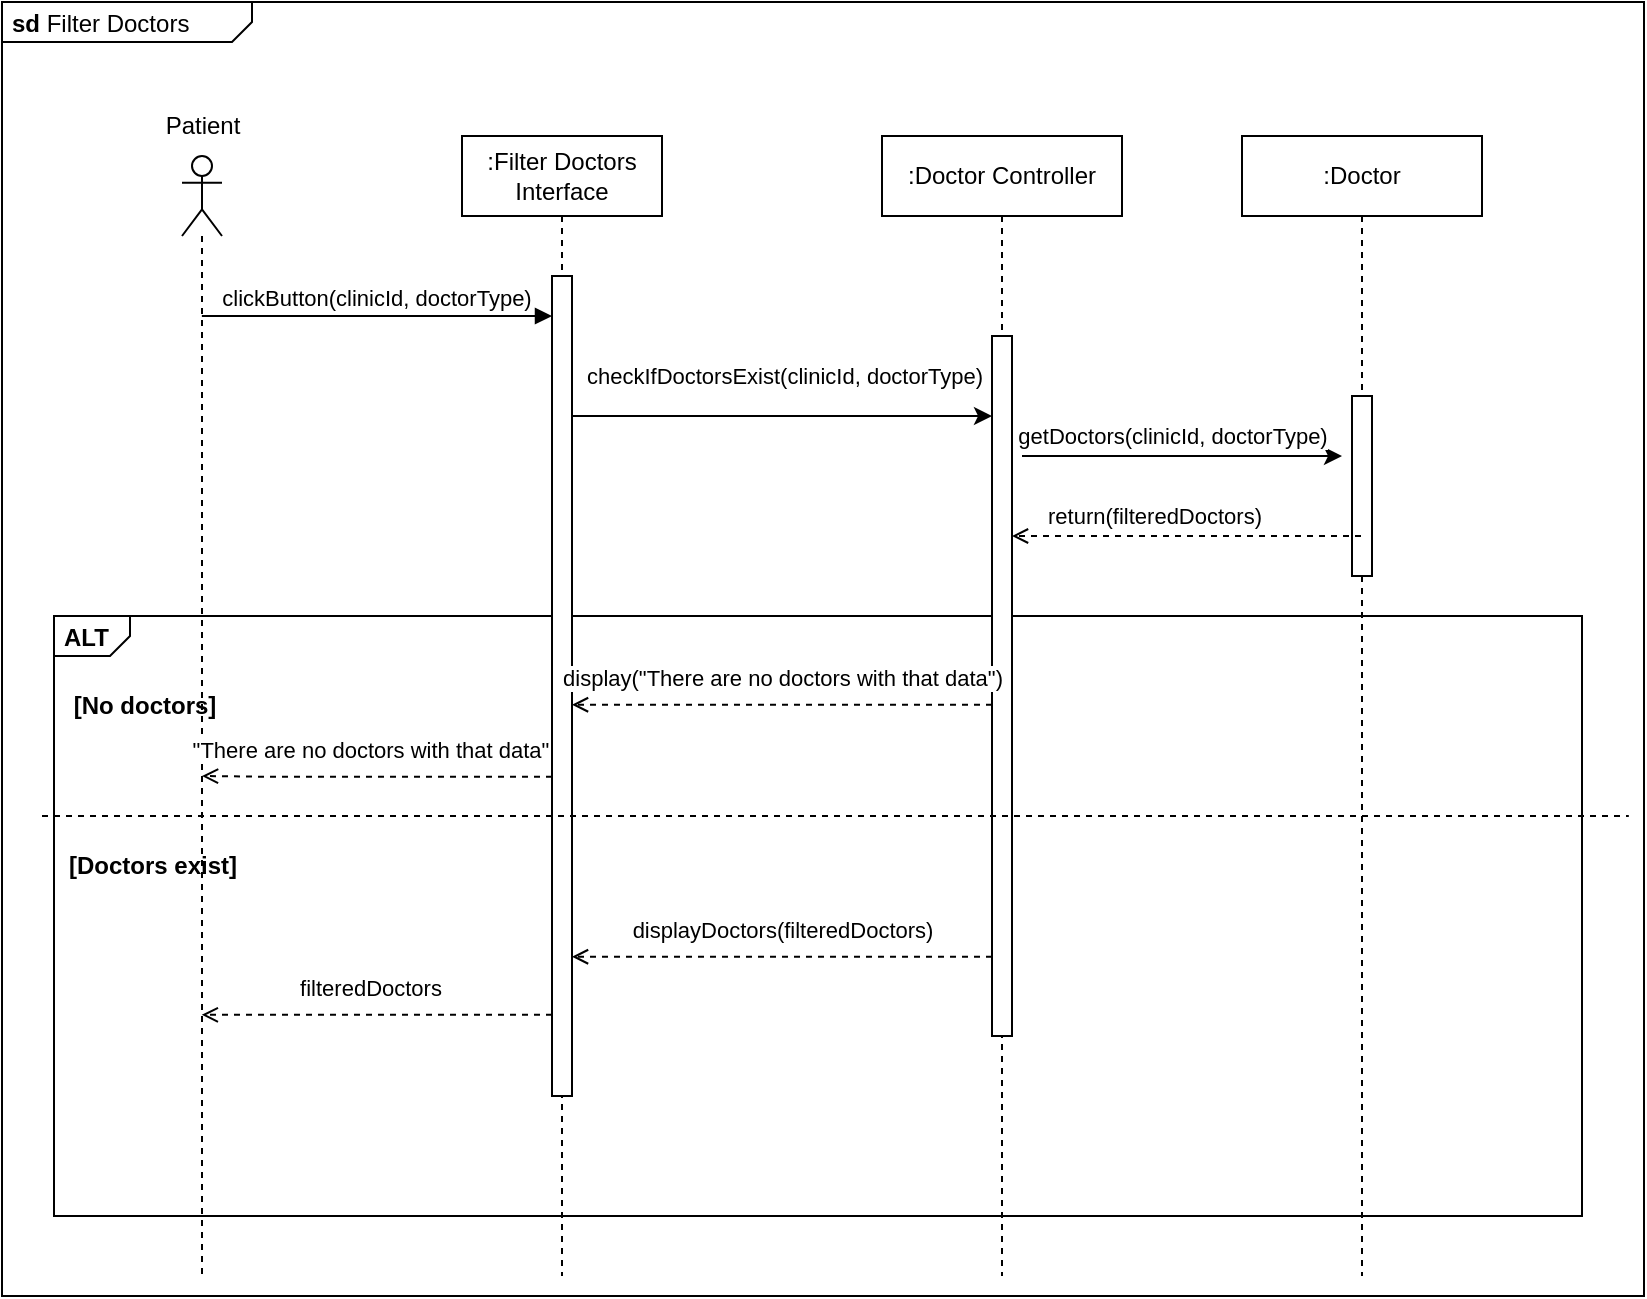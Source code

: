 <mxfile version="24.2.5" type="device">
  <diagram name="Page-1" id="2YBvvXClWsGukQMizWep">
    <mxGraphModel dx="1694" dy="1507" grid="1" gridSize="10" guides="1" tooltips="1" connect="1" arrows="1" fold="1" page="1" pageScale="1" pageWidth="850" pageHeight="1100" math="0" shadow="0">
      <root>
        <mxCell id="0" />
        <mxCell id="1" parent="0" />
        <mxCell id="rbSATHtXUijPxXdLN_w4-16" value="&lt;p style=&quot;margin:0px;margin-top:4px;margin-left:5px;text-align:left;&quot;&gt;&lt;b&gt;sd &lt;/b&gt;Filter Doctors&lt;span style=&quot;background-color: rgb(255, 255, 255); color: rgba(0, 0, 0, 0); font-family: monospace; font-size: 0px;&quot;&gt;%3CmxGraphModel%3E%3Croot%3E%3CmxCell%20id%3D%220%22%2F%3E%3CmxCell%20id%3D%221%22%20parent%3D%220%22%2F%3E%3CmxCell%20id%3D%222%22%20style%3D%22rounded%3D0%3BorthogonalLoop%3D1%3BjettySize%3Dauto%3Bhtml%3D1%3BendArrow%3Dopen%3BendFill%3D0%3Bdashed%3D1%3B%22%20edge%3D%221%22%20parent%3D%221%22%3E%3CmxGeometry%20relative%3D%221%22%20as%3D%22geometry%22%3E%3CmxPoint%20x%3D%22732%22%20y%3D%222593%22%20as%3D%22sourcePoint%22%2F%3E%3CArray%20as%3D%22points%22%3E%3CmxPoint%20x%3D%22585%22%20y%3D%222593%22%2F%3E%3C%2FArray%3E%3CmxPoint%20x%3D%22557%22%20y%3D%222593%22%20as%3D%22targetPoint%22%2F%3E%3C%2FmxGeometry%3E%3C%2FmxCell%3E%3CmxCell%20id%3D%223%22%20value%3D%22return(appointments)%22%20style%3D%22edgeLabel%3Bhtml%3D1%3Balign%3Dcenter%3BverticalAlign%3Dmiddle%3Bresizable%3D0%3Bpoints%3D%5B%5D%3B%22%20vertex%3D%221%22%20connectable%3D%220%22%20parent%3D%222%22%3E%3CmxGeometry%20x%3D%22-0.198%22%20y%3D%22-1%22%20relative%3D%221%22%20as%3D%22geometry%22%3E%3CmxPoint%20x%3D%22-34%22%20y%3D%22-9%22%20as%3D%22offset%22%2F%3E%3C%2FmxGeometry%3E%3C%2FmxCell%3E%3C%2Froot%3E%3C%2FmxGraphModel%3E&lt;/span&gt;&lt;/p&gt;" style="html=1;shape=mxgraph.sysml.package;overflow=fill;labelX=125.17;align=left;spacingLeft=5;verticalAlign=top;spacingTop=-3;" vertex="1" parent="1">
          <mxGeometry x="-770" y="-1007" width="821" height="647" as="geometry" />
        </mxCell>
        <mxCell id="rbSATHtXUijPxXdLN_w4-25" value="&lt;p style=&quot;margin:0px;margin-top:4px;margin-left:5px;text-align:left;&quot;&gt;&lt;b&gt;ALT&lt;/b&gt;&lt;/p&gt;" style="html=1;shape=mxgraph.sysml.package;overflow=fill;labelX=38.73;align=left;spacingLeft=5;verticalAlign=top;spacingTop=-3;" vertex="1" parent="1">
          <mxGeometry x="-744" y="-700" width="764" height="300" as="geometry" />
        </mxCell>
        <mxCell id="rbSATHtXUijPxXdLN_w4-2" value="" style="shape=umlLifeline;perimeter=lifelinePerimeter;whiteSpace=wrap;html=1;container=1;dropTarget=0;collapsible=0;recursiveResize=0;outlineConnect=0;portConstraint=eastwest;newEdgeStyle={&quot;curved&quot;:0,&quot;rounded&quot;:0};participant=umlActor;" vertex="1" parent="1">
          <mxGeometry x="-680" y="-930" width="20" height="560" as="geometry" />
        </mxCell>
        <mxCell id="rbSATHtXUijPxXdLN_w4-3" value="Patient" style="text;html=1;align=center;verticalAlign=middle;resizable=0;points=[];autosize=1;strokeColor=none;fillColor=none;" vertex="1" parent="1">
          <mxGeometry x="-700" y="-960" width="60" height="30" as="geometry" />
        </mxCell>
        <mxCell id="rbSATHtXUijPxXdLN_w4-4" value=":Filter Doctors Interface" style="shape=umlLifeline;perimeter=lifelinePerimeter;whiteSpace=wrap;html=1;container=1;dropTarget=0;collapsible=0;recursiveResize=0;outlineConnect=0;portConstraint=eastwest;newEdgeStyle={&quot;curved&quot;:0,&quot;rounded&quot;:0};" vertex="1" parent="1">
          <mxGeometry x="-540" y="-940" width="100" height="570" as="geometry" />
        </mxCell>
        <mxCell id="rbSATHtXUijPxXdLN_w4-5" value="" style="html=1;points=[[0,0,0,0,5],[0,1,0,0,-5],[1,0,0,0,5],[1,1,0,0,-5]];perimeter=orthogonalPerimeter;outlineConnect=0;targetShapes=umlLifeline;portConstraint=eastwest;newEdgeStyle={&quot;curved&quot;:0,&quot;rounded&quot;:0};" vertex="1" parent="rbSATHtXUijPxXdLN_w4-4">
          <mxGeometry x="45" y="70" width="10" height="410" as="geometry" />
        </mxCell>
        <mxCell id="rbSATHtXUijPxXdLN_w4-11" value=":Doctor Controller" style="shape=umlLifeline;perimeter=lifelinePerimeter;whiteSpace=wrap;html=1;container=1;dropTarget=0;collapsible=0;recursiveResize=0;outlineConnect=0;portConstraint=eastwest;newEdgeStyle={&quot;curved&quot;:0,&quot;rounded&quot;:0};" vertex="1" parent="1">
          <mxGeometry x="-330" y="-940" width="120" height="570" as="geometry" />
        </mxCell>
        <mxCell id="rbSATHtXUijPxXdLN_w4-7" value="" style="html=1;points=[[0,0,0,0,5],[0,1,0,0,-5],[1,0,0,0,5],[1,1,0,0,-5]];perimeter=orthogonalPerimeter;outlineConnect=0;targetShapes=umlLifeline;portConstraint=eastwest;newEdgeStyle={&quot;curved&quot;:0,&quot;rounded&quot;:0};" vertex="1" parent="rbSATHtXUijPxXdLN_w4-11">
          <mxGeometry x="55" y="100" width="10" height="350" as="geometry" />
        </mxCell>
        <mxCell id="rbSATHtXUijPxXdLN_w4-12" value=":Doctor" style="shape=umlLifeline;perimeter=lifelinePerimeter;whiteSpace=wrap;html=1;container=1;dropTarget=0;collapsible=0;recursiveResize=0;outlineConnect=0;portConstraint=eastwest;newEdgeStyle={&quot;curved&quot;:0,&quot;rounded&quot;:0};" vertex="1" parent="1">
          <mxGeometry x="-150" y="-940" width="120" height="570" as="geometry" />
        </mxCell>
        <mxCell id="rbSATHtXUijPxXdLN_w4-19" value="" style="html=1;points=[[0,0,0,0,5],[0,1,0,0,-5],[1,0,0,0,5],[1,1,0,0,-5]];perimeter=orthogonalPerimeter;outlineConnect=0;targetShapes=umlLifeline;portConstraint=eastwest;newEdgeStyle={&quot;curved&quot;:0,&quot;rounded&quot;:0};" vertex="1" parent="rbSATHtXUijPxXdLN_w4-12">
          <mxGeometry x="55" y="130" width="10" height="90" as="geometry" />
        </mxCell>
        <mxCell id="rbSATHtXUijPxXdLN_w4-14" value="clickButton(clinicId, doctorType)" style="html=1;verticalAlign=bottom;endArrow=block;curved=0;rounded=0;" edge="1" parent="1">
          <mxGeometry x="0.001" width="80" relative="1" as="geometry">
            <mxPoint x="-670.071" y="-850" as="sourcePoint" />
            <mxPoint x="-495" y="-850" as="targetPoint" />
            <mxPoint as="offset" />
          </mxGeometry>
        </mxCell>
        <mxCell id="rbSATHtXUijPxXdLN_w4-15" value="" style="endArrow=classic;html=1;rounded=0;" edge="1" parent="1" target="rbSATHtXUijPxXdLN_w4-7">
          <mxGeometry width="50" height="50" relative="1" as="geometry">
            <mxPoint x="-485" y="-800" as="sourcePoint" />
            <mxPoint x="-335" y="-800" as="targetPoint" />
          </mxGeometry>
        </mxCell>
        <mxCell id="rbSATHtXUijPxXdLN_w4-17" value="checkIfDoctorsExist(clinicId, doctorType)" style="edgeLabel;html=1;align=center;verticalAlign=middle;resizable=0;points=[];" vertex="1" connectable="0" parent="rbSATHtXUijPxXdLN_w4-15">
          <mxGeometry x="0.147" y="-1" relative="1" as="geometry">
            <mxPoint x="-15" y="-21" as="offset" />
          </mxGeometry>
        </mxCell>
        <mxCell id="rbSATHtXUijPxXdLN_w4-20" value="" style="endArrow=classic;html=1;rounded=0;" edge="1" parent="1">
          <mxGeometry width="50" height="50" relative="1" as="geometry">
            <mxPoint x="-260" y="-780" as="sourcePoint" />
            <mxPoint x="-100" y="-780" as="targetPoint" />
          </mxGeometry>
        </mxCell>
        <mxCell id="rbSATHtXUijPxXdLN_w4-21" value="getDoctors(clinicId, doctorType)" style="edgeLabel;html=1;align=center;verticalAlign=middle;resizable=0;points=[];" vertex="1" connectable="0" parent="rbSATHtXUijPxXdLN_w4-20">
          <mxGeometry x="0.166" y="-3" relative="1" as="geometry">
            <mxPoint x="-19" y="-13" as="offset" />
          </mxGeometry>
        </mxCell>
        <mxCell id="rbSATHtXUijPxXdLN_w4-22" style="rounded=0;orthogonalLoop=1;jettySize=auto;html=1;endArrow=open;endFill=0;dashed=1;" edge="1" parent="1" source="rbSATHtXUijPxXdLN_w4-12">
          <mxGeometry relative="1" as="geometry">
            <mxPoint x="-90" y="-740" as="sourcePoint" />
            <Array as="points">
              <mxPoint x="-237" y="-740" />
            </Array>
            <mxPoint x="-265" y="-740" as="targetPoint" />
          </mxGeometry>
        </mxCell>
        <mxCell id="rbSATHtXUijPxXdLN_w4-23" value="return(filteredDoctors)" style="edgeLabel;html=1;align=center;verticalAlign=middle;resizable=0;points=[];" vertex="1" connectable="0" parent="rbSATHtXUijPxXdLN_w4-22">
          <mxGeometry x="-0.198" y="-1" relative="1" as="geometry">
            <mxPoint x="-34" y="-9" as="offset" />
          </mxGeometry>
        </mxCell>
        <mxCell id="rbSATHtXUijPxXdLN_w4-26" style="rounded=0;orthogonalLoop=1;jettySize=auto;html=1;strokeColor=default;align=center;verticalAlign=middle;fontFamily=Helvetica;fontSize=11;fontColor=default;labelBackgroundColor=default;endArrow=none;endFill=0;dashed=1;exitX=0.002;exitY=0.084;exitDx=0;exitDy=0;exitPerimeter=0;entryX=1;entryY=0.084;entryDx=0;entryDy=0;entryPerimeter=0;" edge="1" parent="1">
          <mxGeometry relative="1" as="geometry">
            <mxPoint x="-750.0" y="-600.0" as="sourcePoint" />
            <mxPoint x="43.41" y="-600.0" as="targetPoint" />
          </mxGeometry>
        </mxCell>
        <mxCell id="rbSATHtXUijPxXdLN_w4-27" value="&lt;b&gt;[No doctors]&lt;/b&gt;" style="text;html=1;align=center;verticalAlign=middle;resizable=0;points=[];autosize=1;strokeColor=none;fillColor=none;" vertex="1" parent="1">
          <mxGeometry x="-744" y="-670" width="90" height="30" as="geometry" />
        </mxCell>
        <mxCell id="rbSATHtXUijPxXdLN_w4-28" value="&lt;b&gt;[Doctors exist]&lt;/b&gt;" style="text;html=1;align=center;verticalAlign=middle;resizable=0;points=[];autosize=1;strokeColor=none;fillColor=none;" vertex="1" parent="1">
          <mxGeometry x="-750" y="-590" width="110" height="30" as="geometry" />
        </mxCell>
        <mxCell id="rbSATHtXUijPxXdLN_w4-29" style="rounded=0;orthogonalLoop=1;jettySize=auto;html=1;endArrow=open;endFill=0;dashed=1;" edge="1" parent="1" source="rbSATHtXUijPxXdLN_w4-7" target="rbSATHtXUijPxXdLN_w4-5">
          <mxGeometry relative="1" as="geometry">
            <mxPoint x="-305" y="-655.62" as="sourcePoint" />
            <Array as="points">
              <mxPoint x="-452" y="-655.62" />
            </Array>
            <mxPoint x="-490" y="-656" as="targetPoint" />
          </mxGeometry>
        </mxCell>
        <mxCell id="rbSATHtXUijPxXdLN_w4-30" value="display(&quot;There are no doctors with that data&quot;)" style="edgeLabel;html=1;align=center;verticalAlign=middle;resizable=0;points=[];" vertex="1" connectable="0" parent="rbSATHtXUijPxXdLN_w4-29">
          <mxGeometry x="-0.198" y="-1" relative="1" as="geometry">
            <mxPoint x="-21" y="-13" as="offset" />
          </mxGeometry>
        </mxCell>
        <mxCell id="rbSATHtXUijPxXdLN_w4-31" style="rounded=0;orthogonalLoop=1;jettySize=auto;html=1;endArrow=open;endFill=0;dashed=1;" edge="1" parent="1" source="rbSATHtXUijPxXdLN_w4-5">
          <mxGeometry relative="1" as="geometry">
            <mxPoint x="-460" y="-620" as="sourcePoint" />
            <Array as="points">
              <mxPoint x="-637" y="-619.62" />
            </Array>
            <mxPoint x="-670" y="-620" as="targetPoint" />
          </mxGeometry>
        </mxCell>
        <mxCell id="rbSATHtXUijPxXdLN_w4-32" value="&quot;There are no doctors with that data&quot;" style="edgeLabel;html=1;align=center;verticalAlign=middle;resizable=0;points=[];" vertex="1" connectable="0" parent="rbSATHtXUijPxXdLN_w4-31">
          <mxGeometry x="-0.198" y="-1" relative="1" as="geometry">
            <mxPoint x="-21" y="-13" as="offset" />
          </mxGeometry>
        </mxCell>
        <mxCell id="rbSATHtXUijPxXdLN_w4-33" style="rounded=0;orthogonalLoop=1;jettySize=auto;html=1;endArrow=open;endFill=0;dashed=1;" edge="1" parent="1" source="rbSATHtXUijPxXdLN_w4-7" target="rbSATHtXUijPxXdLN_w4-5">
          <mxGeometry relative="1" as="geometry">
            <mxPoint x="-270" y="-530" as="sourcePoint" />
            <Array as="points">
              <mxPoint x="-447" y="-529.62" />
            </Array>
            <mxPoint x="-480" y="-530" as="targetPoint" />
          </mxGeometry>
        </mxCell>
        <mxCell id="rbSATHtXUijPxXdLN_w4-34" value="displayDoctors(filteredDoctors)" style="edgeLabel;html=1;align=center;verticalAlign=middle;resizable=0;points=[];" vertex="1" connectable="0" parent="rbSATHtXUijPxXdLN_w4-33">
          <mxGeometry x="-0.198" y="-1" relative="1" as="geometry">
            <mxPoint x="-21" y="-13" as="offset" />
          </mxGeometry>
        </mxCell>
        <mxCell id="rbSATHtXUijPxXdLN_w4-35" style="rounded=0;orthogonalLoop=1;jettySize=auto;html=1;endArrow=open;endFill=0;dashed=1;" edge="1" parent="1">
          <mxGeometry relative="1" as="geometry">
            <mxPoint x="-495" y="-500.61" as="sourcePoint" />
            <Array as="points">
              <mxPoint x="-642" y="-500.61" />
            </Array>
            <mxPoint x="-670.106" y="-500.61" as="targetPoint" />
          </mxGeometry>
        </mxCell>
        <mxCell id="rbSATHtXUijPxXdLN_w4-36" value="filteredDoctors" style="edgeLabel;html=1;align=center;verticalAlign=middle;resizable=0;points=[];" vertex="1" connectable="0" parent="rbSATHtXUijPxXdLN_w4-35">
          <mxGeometry x="-0.198" y="-1" relative="1" as="geometry">
            <mxPoint x="-21" y="-13" as="offset" />
          </mxGeometry>
        </mxCell>
      </root>
    </mxGraphModel>
  </diagram>
</mxfile>
